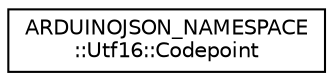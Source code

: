 digraph "Graphical Class Hierarchy"
{
 // LATEX_PDF_SIZE
  edge [fontname="Helvetica",fontsize="10",labelfontname="Helvetica",labelfontsize="10"];
  node [fontname="Helvetica",fontsize="10",shape=record];
  rankdir="LR";
  Node0 [label="ARDUINOJSON_NAMESPACE\l::Utf16::Codepoint",height=0.2,width=0.4,color="black", fillcolor="white", style="filled",URL="$classARDUINOJSON__NAMESPACE_1_1Utf16_1_1Codepoint.html",tooltip=" "];
}
